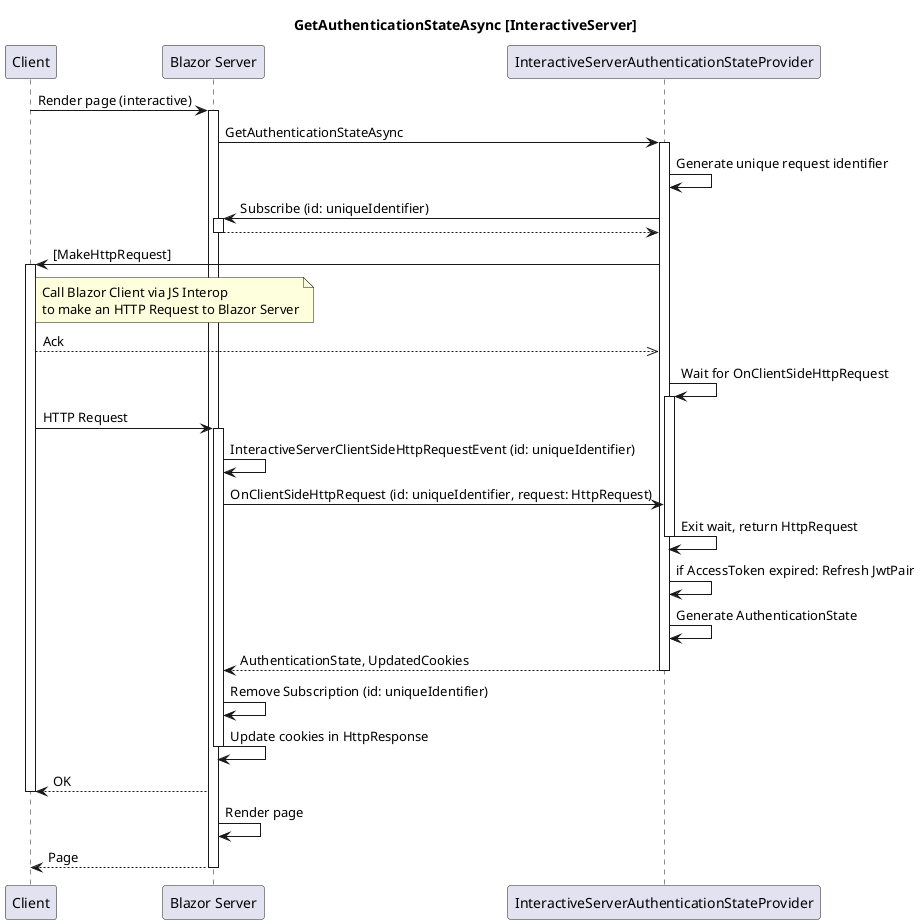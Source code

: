 @startuml interactive-server
!pragma teoz true

title GetAuthenticationStateAsync [InteractiveServer]

participant "Client" as client
participant "Blazor Server" as server
participant "InteractiveServerAuthenticationStateProvider" as provider

client -> server: Render page (interactive)
activate server
server -> provider: GetAuthenticationStateAsync
activate provider
provider -> provider: Generate unique request identifier
provider -> server: Subscribe (id: uniqueIdentifier)
activate server
server --> provider
deactivate server
provider -> client: [MakeHttpRequest]
note right of client
Call Blazor Client via JS Interop
to make an HTTP Request to Blazor Server
end note
activate client
client -->> provider: Ack
provider -> provider: Wait for OnClientSideHttpRequest
activate provider
client -> server: HTTP Request
activate server
server -> server: InteractiveServerClientSideHttpRequestEvent (id: uniqueIdentifier)
server -> provider: OnClientSideHttpRequest (id: uniqueIdentifier, request: HttpRequest)
provider -> provider: Exit wait, return HttpRequest
deactivate provider
provider -> provider: if AccessToken expired: Refresh JwtPair
provider -> provider: Generate AuthenticationState
provider --> server: AuthenticationState, UpdatedCookies
deactivate provider
server -> server: Remove Subscription (id: uniqueIdentifier)
server -> server: Update cookies in HttpResponse
deactivate server
server --> client: OK
deactivate client
server -> server: Render page
server --> client: Page
deactivate server

@enduml